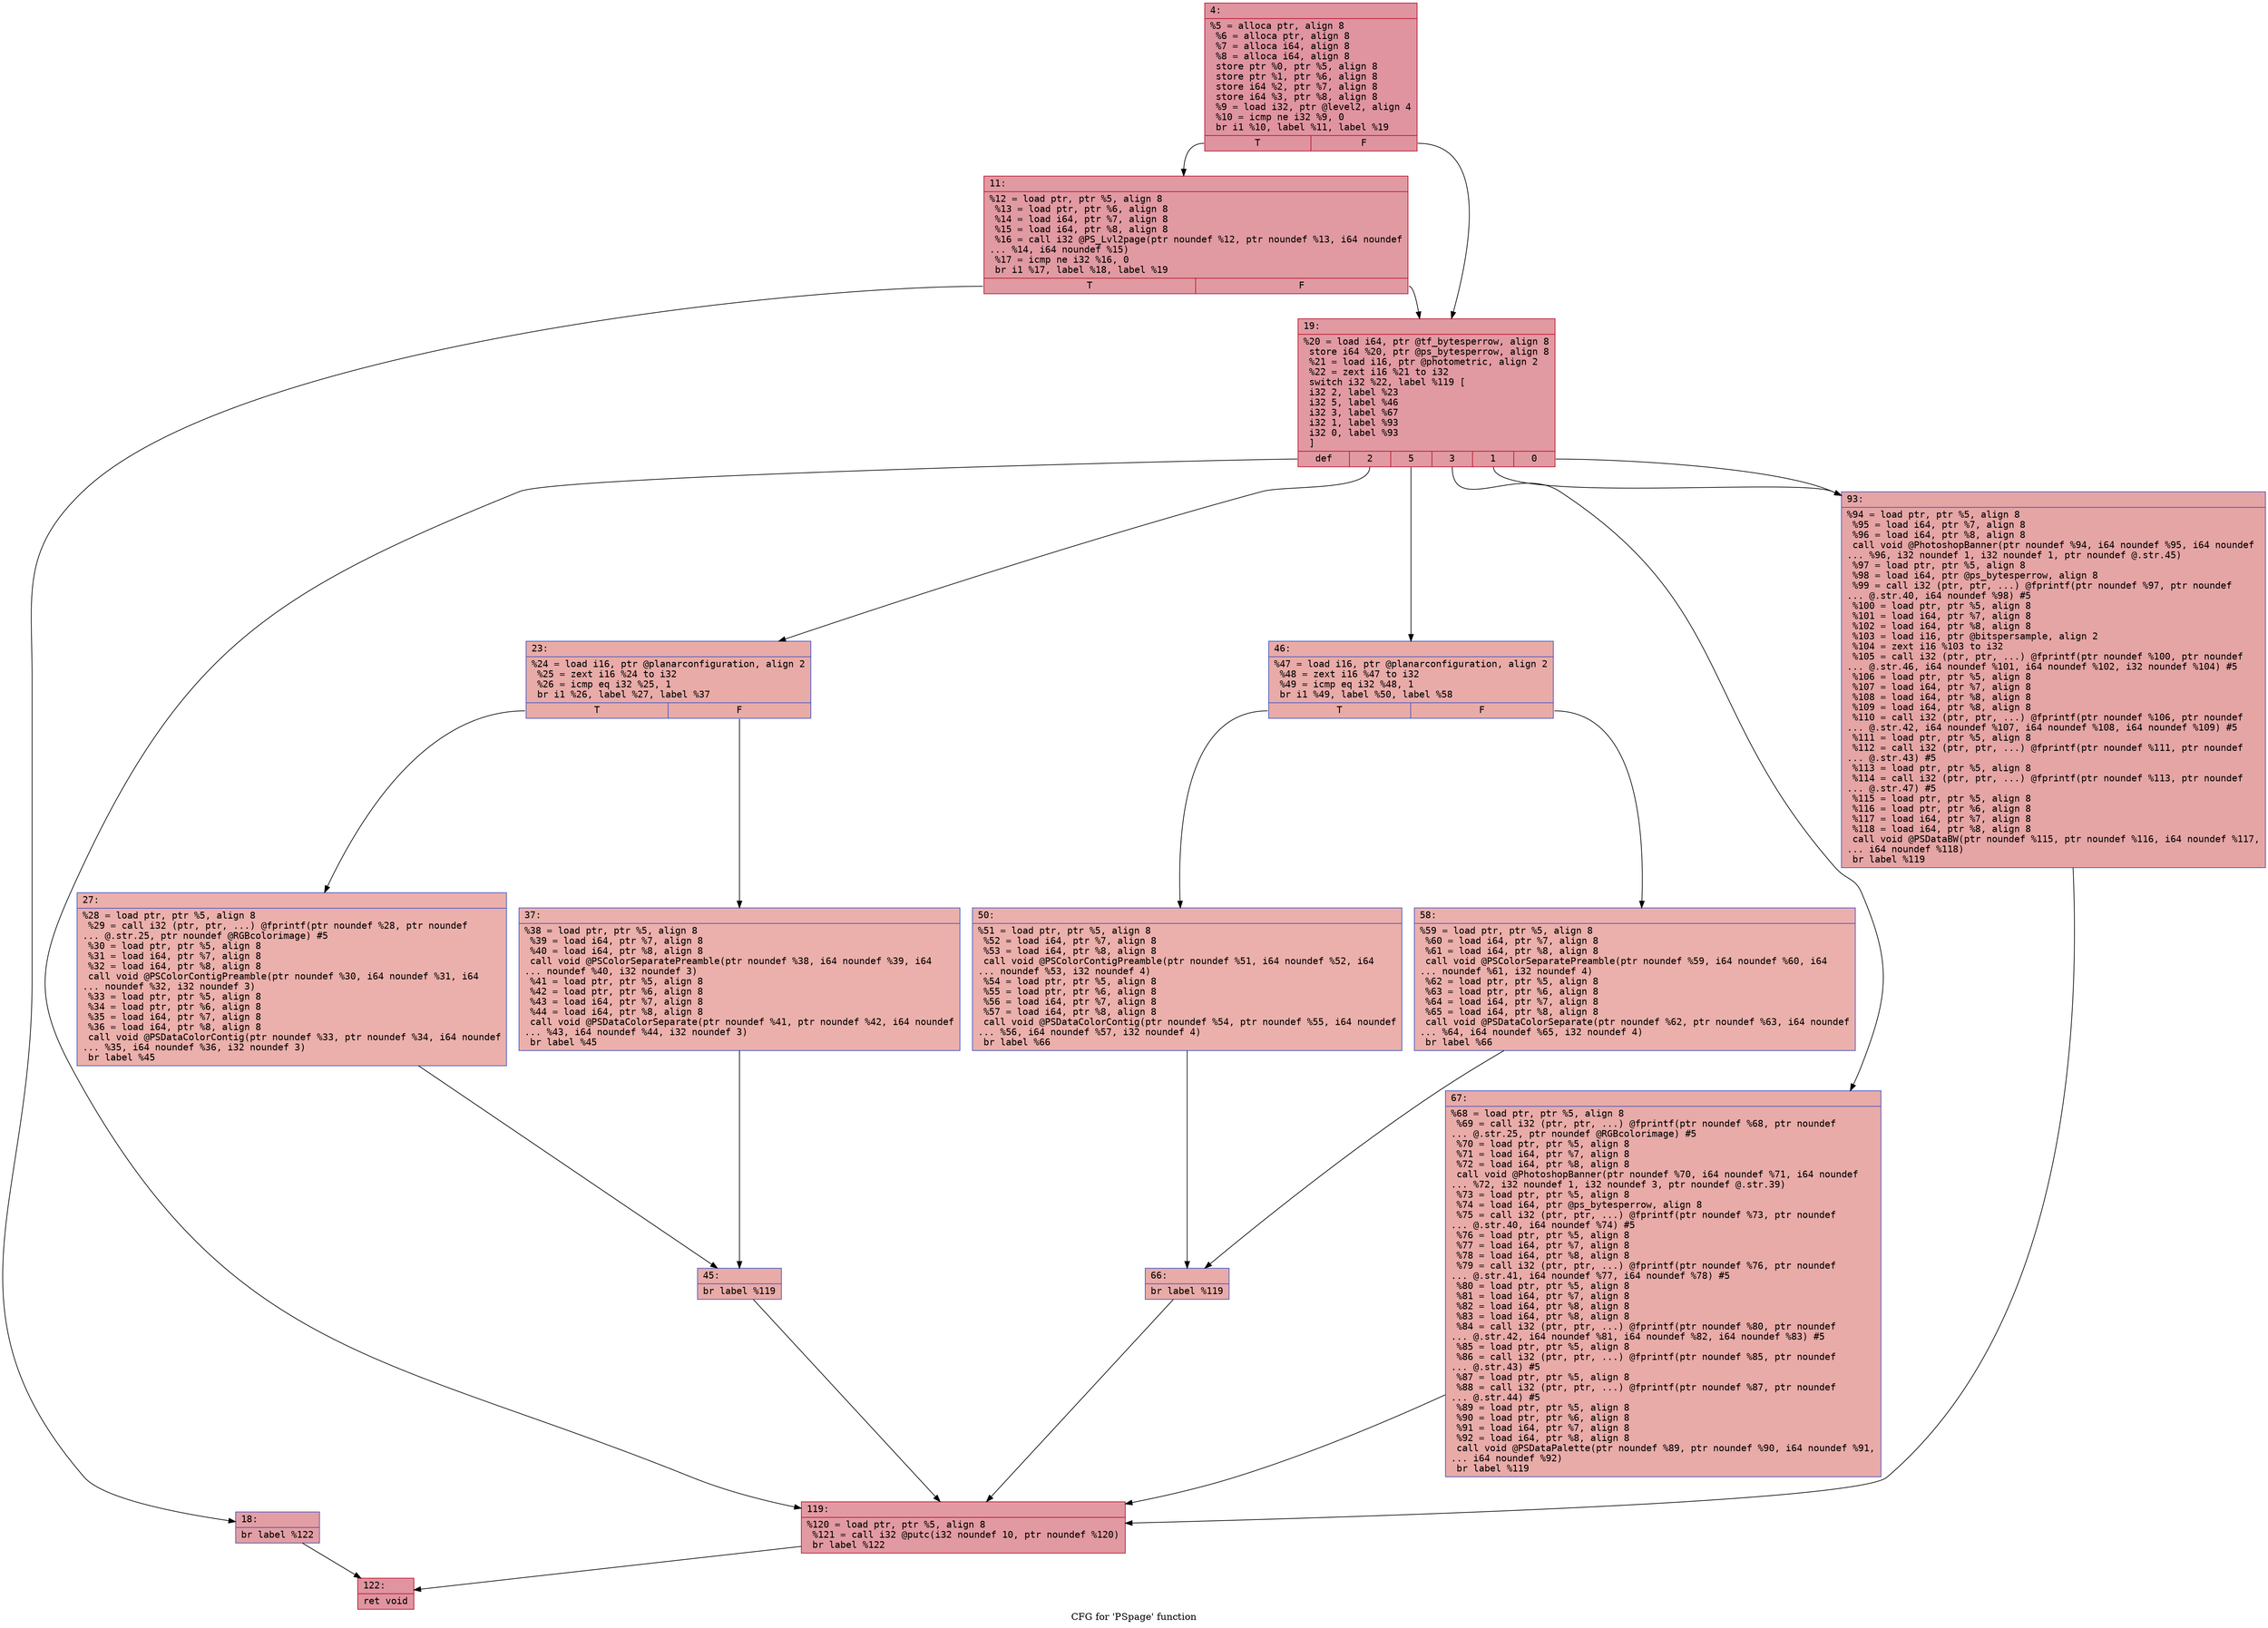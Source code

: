 digraph "CFG for 'PSpage' function" {
	label="CFG for 'PSpage' function";

	Node0x6000014393b0 [shape=record,color="#b70d28ff", style=filled, fillcolor="#b70d2870" fontname="Courier",label="{4:\l|  %5 = alloca ptr, align 8\l  %6 = alloca ptr, align 8\l  %7 = alloca i64, align 8\l  %8 = alloca i64, align 8\l  store ptr %0, ptr %5, align 8\l  store ptr %1, ptr %6, align 8\l  store i64 %2, ptr %7, align 8\l  store i64 %3, ptr %8, align 8\l  %9 = load i32, ptr @level2, align 4\l  %10 = icmp ne i32 %9, 0\l  br i1 %10, label %11, label %19\l|{<s0>T|<s1>F}}"];
	Node0x6000014393b0:s0 -> Node0x600001439400[tooltip="4 -> 11\nProbability 62.50%" ];
	Node0x6000014393b0:s1 -> Node0x6000014394a0[tooltip="4 -> 19\nProbability 37.50%" ];
	Node0x600001439400 [shape=record,color="#b70d28ff", style=filled, fillcolor="#bb1b2c70" fontname="Courier",label="{11:\l|  %12 = load ptr, ptr %5, align 8\l  %13 = load ptr, ptr %6, align 8\l  %14 = load i64, ptr %7, align 8\l  %15 = load i64, ptr %8, align 8\l  %16 = call i32 @PS_Lvl2page(ptr noundef %12, ptr noundef %13, i64 noundef\l... %14, i64 noundef %15)\l  %17 = icmp ne i32 %16, 0\l  br i1 %17, label %18, label %19\l|{<s0>T|<s1>F}}"];
	Node0x600001439400:s0 -> Node0x600001439450[tooltip="11 -> 18\nProbability 62.50%" ];
	Node0x600001439400:s1 -> Node0x6000014394a0[tooltip="11 -> 19\nProbability 37.50%" ];
	Node0x600001439450 [shape=record,color="#3d50c3ff", style=filled, fillcolor="#be242e70" fontname="Courier",label="{18:\l|  br label %122\l}"];
	Node0x600001439450 -> Node0x600001439860[tooltip="18 -> 122\nProbability 100.00%" ];
	Node0x6000014394a0 [shape=record,color="#b70d28ff", style=filled, fillcolor="#bb1b2c70" fontname="Courier",label="{19:\l|  %20 = load i64, ptr @tf_bytesperrow, align 8\l  store i64 %20, ptr @ps_bytesperrow, align 8\l  %21 = load i16, ptr @photometric, align 2\l  %22 = zext i16 %21 to i32\l  switch i32 %22, label %119 [\l    i32 2, label %23\l    i32 5, label %46\l    i32 3, label %67\l    i32 1, label %93\l    i32 0, label %93\l  ]\l|{<s0>def|<s1>2|<s2>5|<s3>3|<s4>1|<s5>0}}"];
	Node0x6000014394a0:s0 -> Node0x600001439810[tooltip="19 -> 119\nProbability 16.67%" ];
	Node0x6000014394a0:s1 -> Node0x6000014394f0[tooltip="19 -> 23\nProbability 16.67%" ];
	Node0x6000014394a0:s2 -> Node0x600001439630[tooltip="19 -> 46\nProbability 16.67%" ];
	Node0x6000014394a0:s3 -> Node0x600001439770[tooltip="19 -> 67\nProbability 16.67%" ];
	Node0x6000014394a0:s4 -> Node0x6000014397c0[tooltip="19 -> 93\nProbability 33.33%" ];
	Node0x6000014394a0:s5 -> Node0x6000014397c0[tooltip="19 -> 93\nProbability 33.33%" ];
	Node0x6000014394f0 [shape=record,color="#3d50c3ff", style=filled, fillcolor="#cc403a70" fontname="Courier",label="{23:\l|  %24 = load i16, ptr @planarconfiguration, align 2\l  %25 = zext i16 %24 to i32\l  %26 = icmp eq i32 %25, 1\l  br i1 %26, label %27, label %37\l|{<s0>T|<s1>F}}"];
	Node0x6000014394f0:s0 -> Node0x600001439540[tooltip="23 -> 27\nProbability 50.00%" ];
	Node0x6000014394f0:s1 -> Node0x600001439590[tooltip="23 -> 37\nProbability 50.00%" ];
	Node0x600001439540 [shape=record,color="#3d50c3ff", style=filled, fillcolor="#d24b4070" fontname="Courier",label="{27:\l|  %28 = load ptr, ptr %5, align 8\l  %29 = call i32 (ptr, ptr, ...) @fprintf(ptr noundef %28, ptr noundef\l... @.str.25, ptr noundef @RGBcolorimage) #5\l  %30 = load ptr, ptr %5, align 8\l  %31 = load i64, ptr %7, align 8\l  %32 = load i64, ptr %8, align 8\l  call void @PSColorContigPreamble(ptr noundef %30, i64 noundef %31, i64\l... noundef %32, i32 noundef 3)\l  %33 = load ptr, ptr %5, align 8\l  %34 = load ptr, ptr %6, align 8\l  %35 = load i64, ptr %7, align 8\l  %36 = load i64, ptr %8, align 8\l  call void @PSDataColorContig(ptr noundef %33, ptr noundef %34, i64 noundef\l... %35, i64 noundef %36, i32 noundef 3)\l  br label %45\l}"];
	Node0x600001439540 -> Node0x6000014395e0[tooltip="27 -> 45\nProbability 100.00%" ];
	Node0x600001439590 [shape=record,color="#3d50c3ff", style=filled, fillcolor="#d24b4070" fontname="Courier",label="{37:\l|  %38 = load ptr, ptr %5, align 8\l  %39 = load i64, ptr %7, align 8\l  %40 = load i64, ptr %8, align 8\l  call void @PSColorSeparatePreamble(ptr noundef %38, i64 noundef %39, i64\l... noundef %40, i32 noundef 3)\l  %41 = load ptr, ptr %5, align 8\l  %42 = load ptr, ptr %6, align 8\l  %43 = load i64, ptr %7, align 8\l  %44 = load i64, ptr %8, align 8\l  call void @PSDataColorSeparate(ptr noundef %41, ptr noundef %42, i64 noundef\l... %43, i64 noundef %44, i32 noundef 3)\l  br label %45\l}"];
	Node0x600001439590 -> Node0x6000014395e0[tooltip="37 -> 45\nProbability 100.00%" ];
	Node0x6000014395e0 [shape=record,color="#3d50c3ff", style=filled, fillcolor="#cc403a70" fontname="Courier",label="{45:\l|  br label %119\l}"];
	Node0x6000014395e0 -> Node0x600001439810[tooltip="45 -> 119\nProbability 100.00%" ];
	Node0x600001439630 [shape=record,color="#3d50c3ff", style=filled, fillcolor="#cc403a70" fontname="Courier",label="{46:\l|  %47 = load i16, ptr @planarconfiguration, align 2\l  %48 = zext i16 %47 to i32\l  %49 = icmp eq i32 %48, 1\l  br i1 %49, label %50, label %58\l|{<s0>T|<s1>F}}"];
	Node0x600001439630:s0 -> Node0x600001439680[tooltip="46 -> 50\nProbability 50.00%" ];
	Node0x600001439630:s1 -> Node0x6000014396d0[tooltip="46 -> 58\nProbability 50.00%" ];
	Node0x600001439680 [shape=record,color="#3d50c3ff", style=filled, fillcolor="#d24b4070" fontname="Courier",label="{50:\l|  %51 = load ptr, ptr %5, align 8\l  %52 = load i64, ptr %7, align 8\l  %53 = load i64, ptr %8, align 8\l  call void @PSColorContigPreamble(ptr noundef %51, i64 noundef %52, i64\l... noundef %53, i32 noundef 4)\l  %54 = load ptr, ptr %5, align 8\l  %55 = load ptr, ptr %6, align 8\l  %56 = load i64, ptr %7, align 8\l  %57 = load i64, ptr %8, align 8\l  call void @PSDataColorContig(ptr noundef %54, ptr noundef %55, i64 noundef\l... %56, i64 noundef %57, i32 noundef 4)\l  br label %66\l}"];
	Node0x600001439680 -> Node0x600001439720[tooltip="50 -> 66\nProbability 100.00%" ];
	Node0x6000014396d0 [shape=record,color="#3d50c3ff", style=filled, fillcolor="#d24b4070" fontname="Courier",label="{58:\l|  %59 = load ptr, ptr %5, align 8\l  %60 = load i64, ptr %7, align 8\l  %61 = load i64, ptr %8, align 8\l  call void @PSColorSeparatePreamble(ptr noundef %59, i64 noundef %60, i64\l... noundef %61, i32 noundef 4)\l  %62 = load ptr, ptr %5, align 8\l  %63 = load ptr, ptr %6, align 8\l  %64 = load i64, ptr %7, align 8\l  %65 = load i64, ptr %8, align 8\l  call void @PSDataColorSeparate(ptr noundef %62, ptr noundef %63, i64 noundef\l... %64, i64 noundef %65, i32 noundef 4)\l  br label %66\l}"];
	Node0x6000014396d0 -> Node0x600001439720[tooltip="58 -> 66\nProbability 100.00%" ];
	Node0x600001439720 [shape=record,color="#3d50c3ff", style=filled, fillcolor="#cc403a70" fontname="Courier",label="{66:\l|  br label %119\l}"];
	Node0x600001439720 -> Node0x600001439810[tooltip="66 -> 119\nProbability 100.00%" ];
	Node0x600001439770 [shape=record,color="#3d50c3ff", style=filled, fillcolor="#cc403a70" fontname="Courier",label="{67:\l|  %68 = load ptr, ptr %5, align 8\l  %69 = call i32 (ptr, ptr, ...) @fprintf(ptr noundef %68, ptr noundef\l... @.str.25, ptr noundef @RGBcolorimage) #5\l  %70 = load ptr, ptr %5, align 8\l  %71 = load i64, ptr %7, align 8\l  %72 = load i64, ptr %8, align 8\l  call void @PhotoshopBanner(ptr noundef %70, i64 noundef %71, i64 noundef\l... %72, i32 noundef 1, i32 noundef 3, ptr noundef @.str.39)\l  %73 = load ptr, ptr %5, align 8\l  %74 = load i64, ptr @ps_bytesperrow, align 8\l  %75 = call i32 (ptr, ptr, ...) @fprintf(ptr noundef %73, ptr noundef\l... @.str.40, i64 noundef %74) #5\l  %76 = load ptr, ptr %5, align 8\l  %77 = load i64, ptr %7, align 8\l  %78 = load i64, ptr %8, align 8\l  %79 = call i32 (ptr, ptr, ...) @fprintf(ptr noundef %76, ptr noundef\l... @.str.41, i64 noundef %77, i64 noundef %78) #5\l  %80 = load ptr, ptr %5, align 8\l  %81 = load i64, ptr %7, align 8\l  %82 = load i64, ptr %8, align 8\l  %83 = load i64, ptr %8, align 8\l  %84 = call i32 (ptr, ptr, ...) @fprintf(ptr noundef %80, ptr noundef\l... @.str.42, i64 noundef %81, i64 noundef %82, i64 noundef %83) #5\l  %85 = load ptr, ptr %5, align 8\l  %86 = call i32 (ptr, ptr, ...) @fprintf(ptr noundef %85, ptr noundef\l... @.str.43) #5\l  %87 = load ptr, ptr %5, align 8\l  %88 = call i32 (ptr, ptr, ...) @fprintf(ptr noundef %87, ptr noundef\l... @.str.44) #5\l  %89 = load ptr, ptr %5, align 8\l  %90 = load ptr, ptr %6, align 8\l  %91 = load i64, ptr %7, align 8\l  %92 = load i64, ptr %8, align 8\l  call void @PSDataPalette(ptr noundef %89, ptr noundef %90, i64 noundef %91,\l... i64 noundef %92)\l  br label %119\l}"];
	Node0x600001439770 -> Node0x600001439810[tooltip="67 -> 119\nProbability 100.00%" ];
	Node0x6000014397c0 [shape=record,color="#3d50c3ff", style=filled, fillcolor="#c5333470" fontname="Courier",label="{93:\l|  %94 = load ptr, ptr %5, align 8\l  %95 = load i64, ptr %7, align 8\l  %96 = load i64, ptr %8, align 8\l  call void @PhotoshopBanner(ptr noundef %94, i64 noundef %95, i64 noundef\l... %96, i32 noundef 1, i32 noundef 1, ptr noundef @.str.45)\l  %97 = load ptr, ptr %5, align 8\l  %98 = load i64, ptr @ps_bytesperrow, align 8\l  %99 = call i32 (ptr, ptr, ...) @fprintf(ptr noundef %97, ptr noundef\l... @.str.40, i64 noundef %98) #5\l  %100 = load ptr, ptr %5, align 8\l  %101 = load i64, ptr %7, align 8\l  %102 = load i64, ptr %8, align 8\l  %103 = load i16, ptr @bitspersample, align 2\l  %104 = zext i16 %103 to i32\l  %105 = call i32 (ptr, ptr, ...) @fprintf(ptr noundef %100, ptr noundef\l... @.str.46, i64 noundef %101, i64 noundef %102, i32 noundef %104) #5\l  %106 = load ptr, ptr %5, align 8\l  %107 = load i64, ptr %7, align 8\l  %108 = load i64, ptr %8, align 8\l  %109 = load i64, ptr %8, align 8\l  %110 = call i32 (ptr, ptr, ...) @fprintf(ptr noundef %106, ptr noundef\l... @.str.42, i64 noundef %107, i64 noundef %108, i64 noundef %109) #5\l  %111 = load ptr, ptr %5, align 8\l  %112 = call i32 (ptr, ptr, ...) @fprintf(ptr noundef %111, ptr noundef\l... @.str.43) #5\l  %113 = load ptr, ptr %5, align 8\l  %114 = call i32 (ptr, ptr, ...) @fprintf(ptr noundef %113, ptr noundef\l... @.str.47) #5\l  %115 = load ptr, ptr %5, align 8\l  %116 = load ptr, ptr %6, align 8\l  %117 = load i64, ptr %7, align 8\l  %118 = load i64, ptr %8, align 8\l  call void @PSDataBW(ptr noundef %115, ptr noundef %116, i64 noundef %117,\l... i64 noundef %118)\l  br label %119\l}"];
	Node0x6000014397c0 -> Node0x600001439810[tooltip="93 -> 119\nProbability 100.00%" ];
	Node0x600001439810 [shape=record,color="#b70d28ff", style=filled, fillcolor="#bb1b2c70" fontname="Courier",label="{119:\l|  %120 = load ptr, ptr %5, align 8\l  %121 = call i32 @putc(i32 noundef 10, ptr noundef %120)\l  br label %122\l}"];
	Node0x600001439810 -> Node0x600001439860[tooltip="119 -> 122\nProbability 100.00%" ];
	Node0x600001439860 [shape=record,color="#b70d28ff", style=filled, fillcolor="#b70d2870" fontname="Courier",label="{122:\l|  ret void\l}"];
}
